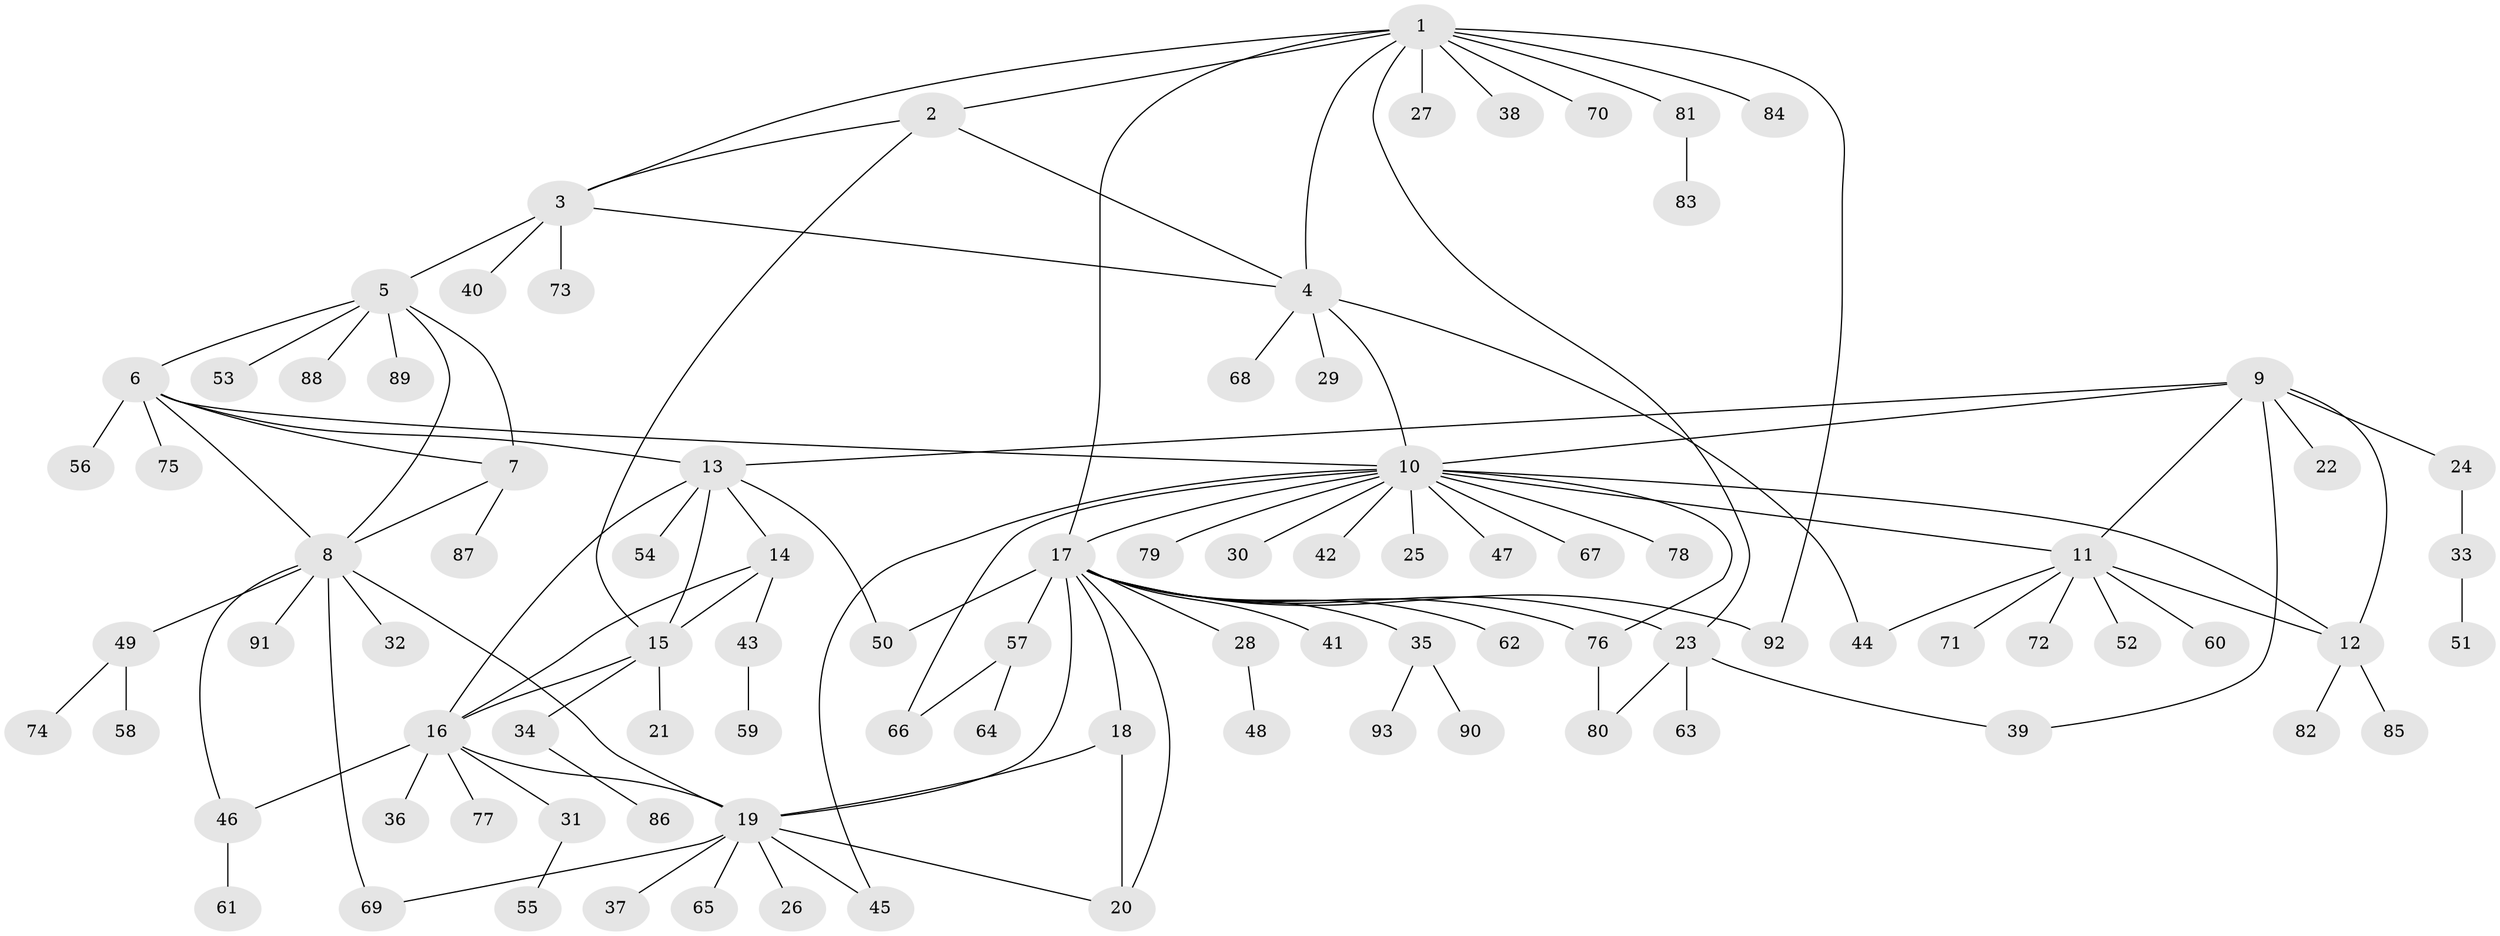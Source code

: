 // Generated by graph-tools (version 1.1) at 2025/50/03/09/25 03:50:37]
// undirected, 93 vertices, 124 edges
graph export_dot {
graph [start="1"]
  node [color=gray90,style=filled];
  1;
  2;
  3;
  4;
  5;
  6;
  7;
  8;
  9;
  10;
  11;
  12;
  13;
  14;
  15;
  16;
  17;
  18;
  19;
  20;
  21;
  22;
  23;
  24;
  25;
  26;
  27;
  28;
  29;
  30;
  31;
  32;
  33;
  34;
  35;
  36;
  37;
  38;
  39;
  40;
  41;
  42;
  43;
  44;
  45;
  46;
  47;
  48;
  49;
  50;
  51;
  52;
  53;
  54;
  55;
  56;
  57;
  58;
  59;
  60;
  61;
  62;
  63;
  64;
  65;
  66;
  67;
  68;
  69;
  70;
  71;
  72;
  73;
  74;
  75;
  76;
  77;
  78;
  79;
  80;
  81;
  82;
  83;
  84;
  85;
  86;
  87;
  88;
  89;
  90;
  91;
  92;
  93;
  1 -- 2;
  1 -- 3;
  1 -- 4;
  1 -- 17;
  1 -- 23;
  1 -- 27;
  1 -- 38;
  1 -- 70;
  1 -- 81;
  1 -- 84;
  1 -- 92;
  2 -- 3;
  2 -- 4;
  2 -- 15;
  3 -- 4;
  3 -- 5;
  3 -- 40;
  3 -- 73;
  4 -- 10;
  4 -- 29;
  4 -- 44;
  4 -- 68;
  5 -- 6;
  5 -- 7;
  5 -- 8;
  5 -- 53;
  5 -- 88;
  5 -- 89;
  6 -- 7;
  6 -- 8;
  6 -- 10;
  6 -- 13;
  6 -- 56;
  6 -- 75;
  7 -- 8;
  7 -- 87;
  8 -- 19;
  8 -- 32;
  8 -- 46;
  8 -- 49;
  8 -- 69;
  8 -- 91;
  9 -- 10;
  9 -- 11;
  9 -- 12;
  9 -- 13;
  9 -- 22;
  9 -- 24;
  9 -- 39;
  10 -- 11;
  10 -- 12;
  10 -- 17;
  10 -- 25;
  10 -- 30;
  10 -- 42;
  10 -- 45;
  10 -- 47;
  10 -- 66;
  10 -- 67;
  10 -- 76;
  10 -- 78;
  10 -- 79;
  11 -- 12;
  11 -- 44;
  11 -- 52;
  11 -- 60;
  11 -- 71;
  11 -- 72;
  12 -- 82;
  12 -- 85;
  13 -- 14;
  13 -- 15;
  13 -- 16;
  13 -- 50;
  13 -- 54;
  14 -- 15;
  14 -- 16;
  14 -- 43;
  15 -- 16;
  15 -- 21;
  15 -- 34;
  16 -- 19;
  16 -- 31;
  16 -- 36;
  16 -- 46;
  16 -- 77;
  17 -- 18;
  17 -- 19;
  17 -- 20;
  17 -- 23;
  17 -- 28;
  17 -- 35;
  17 -- 41;
  17 -- 50;
  17 -- 57;
  17 -- 62;
  17 -- 76;
  17 -- 92;
  18 -- 19;
  18 -- 20;
  19 -- 20;
  19 -- 26;
  19 -- 37;
  19 -- 45;
  19 -- 65;
  19 -- 69;
  23 -- 39;
  23 -- 63;
  23 -- 80;
  24 -- 33;
  28 -- 48;
  31 -- 55;
  33 -- 51;
  34 -- 86;
  35 -- 90;
  35 -- 93;
  43 -- 59;
  46 -- 61;
  49 -- 58;
  49 -- 74;
  57 -- 64;
  57 -- 66;
  76 -- 80;
  81 -- 83;
}
